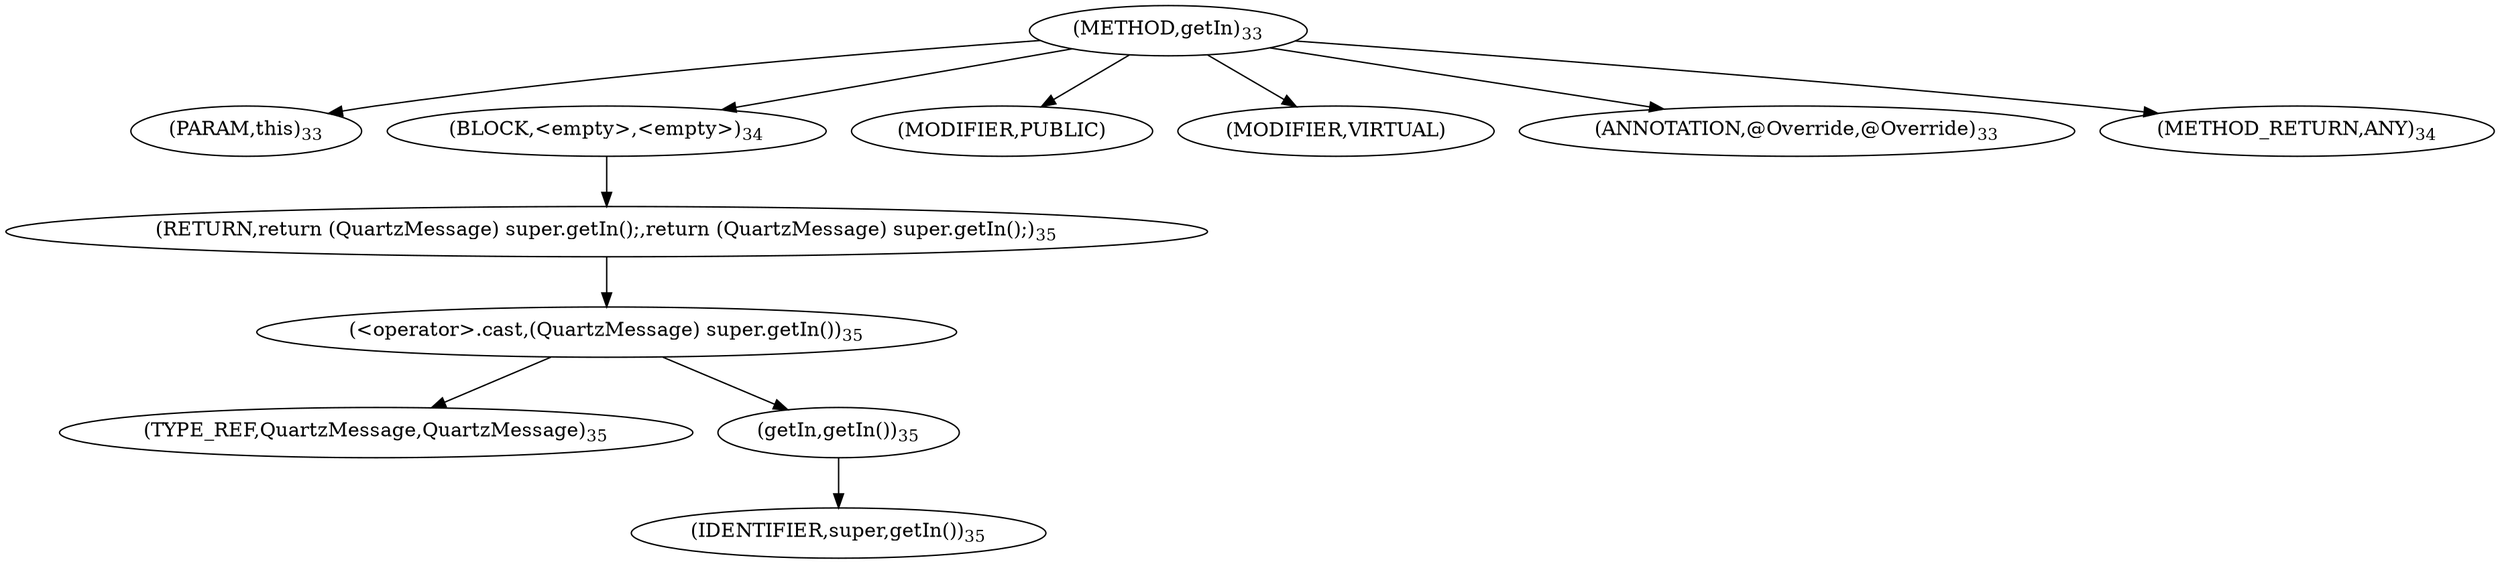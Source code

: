 digraph "getIn" {  
"31" [label = <(METHOD,getIn)<SUB>33</SUB>> ]
"32" [label = <(PARAM,this)<SUB>33</SUB>> ]
"33" [label = <(BLOCK,&lt;empty&gt;,&lt;empty&gt;)<SUB>34</SUB>> ]
"34" [label = <(RETURN,return (QuartzMessage) super.getIn();,return (QuartzMessage) super.getIn();)<SUB>35</SUB>> ]
"35" [label = <(&lt;operator&gt;.cast,(QuartzMessage) super.getIn())<SUB>35</SUB>> ]
"36" [label = <(TYPE_REF,QuartzMessage,QuartzMessage)<SUB>35</SUB>> ]
"37" [label = <(getIn,getIn())<SUB>35</SUB>> ]
"38" [label = <(IDENTIFIER,super,getIn())<SUB>35</SUB>> ]
"39" [label = <(MODIFIER,PUBLIC)> ]
"40" [label = <(MODIFIER,VIRTUAL)> ]
"41" [label = <(ANNOTATION,@Override,@Override)<SUB>33</SUB>> ]
"42" [label = <(METHOD_RETURN,ANY)<SUB>34</SUB>> ]
  "31" -> "32" 
  "31" -> "33" 
  "31" -> "39" 
  "31" -> "40" 
  "31" -> "41" 
  "31" -> "42" 
  "33" -> "34" 
  "34" -> "35" 
  "35" -> "36" 
  "35" -> "37" 
  "37" -> "38" 
}
